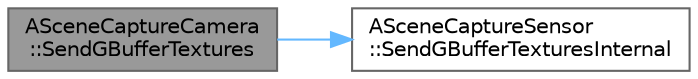 digraph "ASceneCaptureCamera::SendGBufferTextures"
{
 // INTERACTIVE_SVG=YES
 // LATEX_PDF_SIZE
  bgcolor="transparent";
  edge [fontname=Helvetica,fontsize=10,labelfontname=Helvetica,labelfontsize=10];
  node [fontname=Helvetica,fontsize=10,shape=box,height=0.2,width=0.4];
  rankdir="LR";
  Node1 [id="Node000001",label="ASceneCaptureCamera\l::SendGBufferTextures",height=0.2,width=0.4,color="gray40", fillcolor="grey60", style="filled", fontcolor="black",tooltip=" "];
  Node1 -> Node2 [id="edge1_Node000001_Node000002",color="steelblue1",style="solid",tooltip=" "];
  Node2 [id="Node000002",label="ASceneCaptureSensor\l::SendGBufferTexturesInternal",height=0.2,width=0.4,color="grey40", fillcolor="white", style="filled",URL="$d4/d60/classASceneCaptureSensor.html#af09807a0a228db6538998805fd196b1d",tooltip=" "];
}

